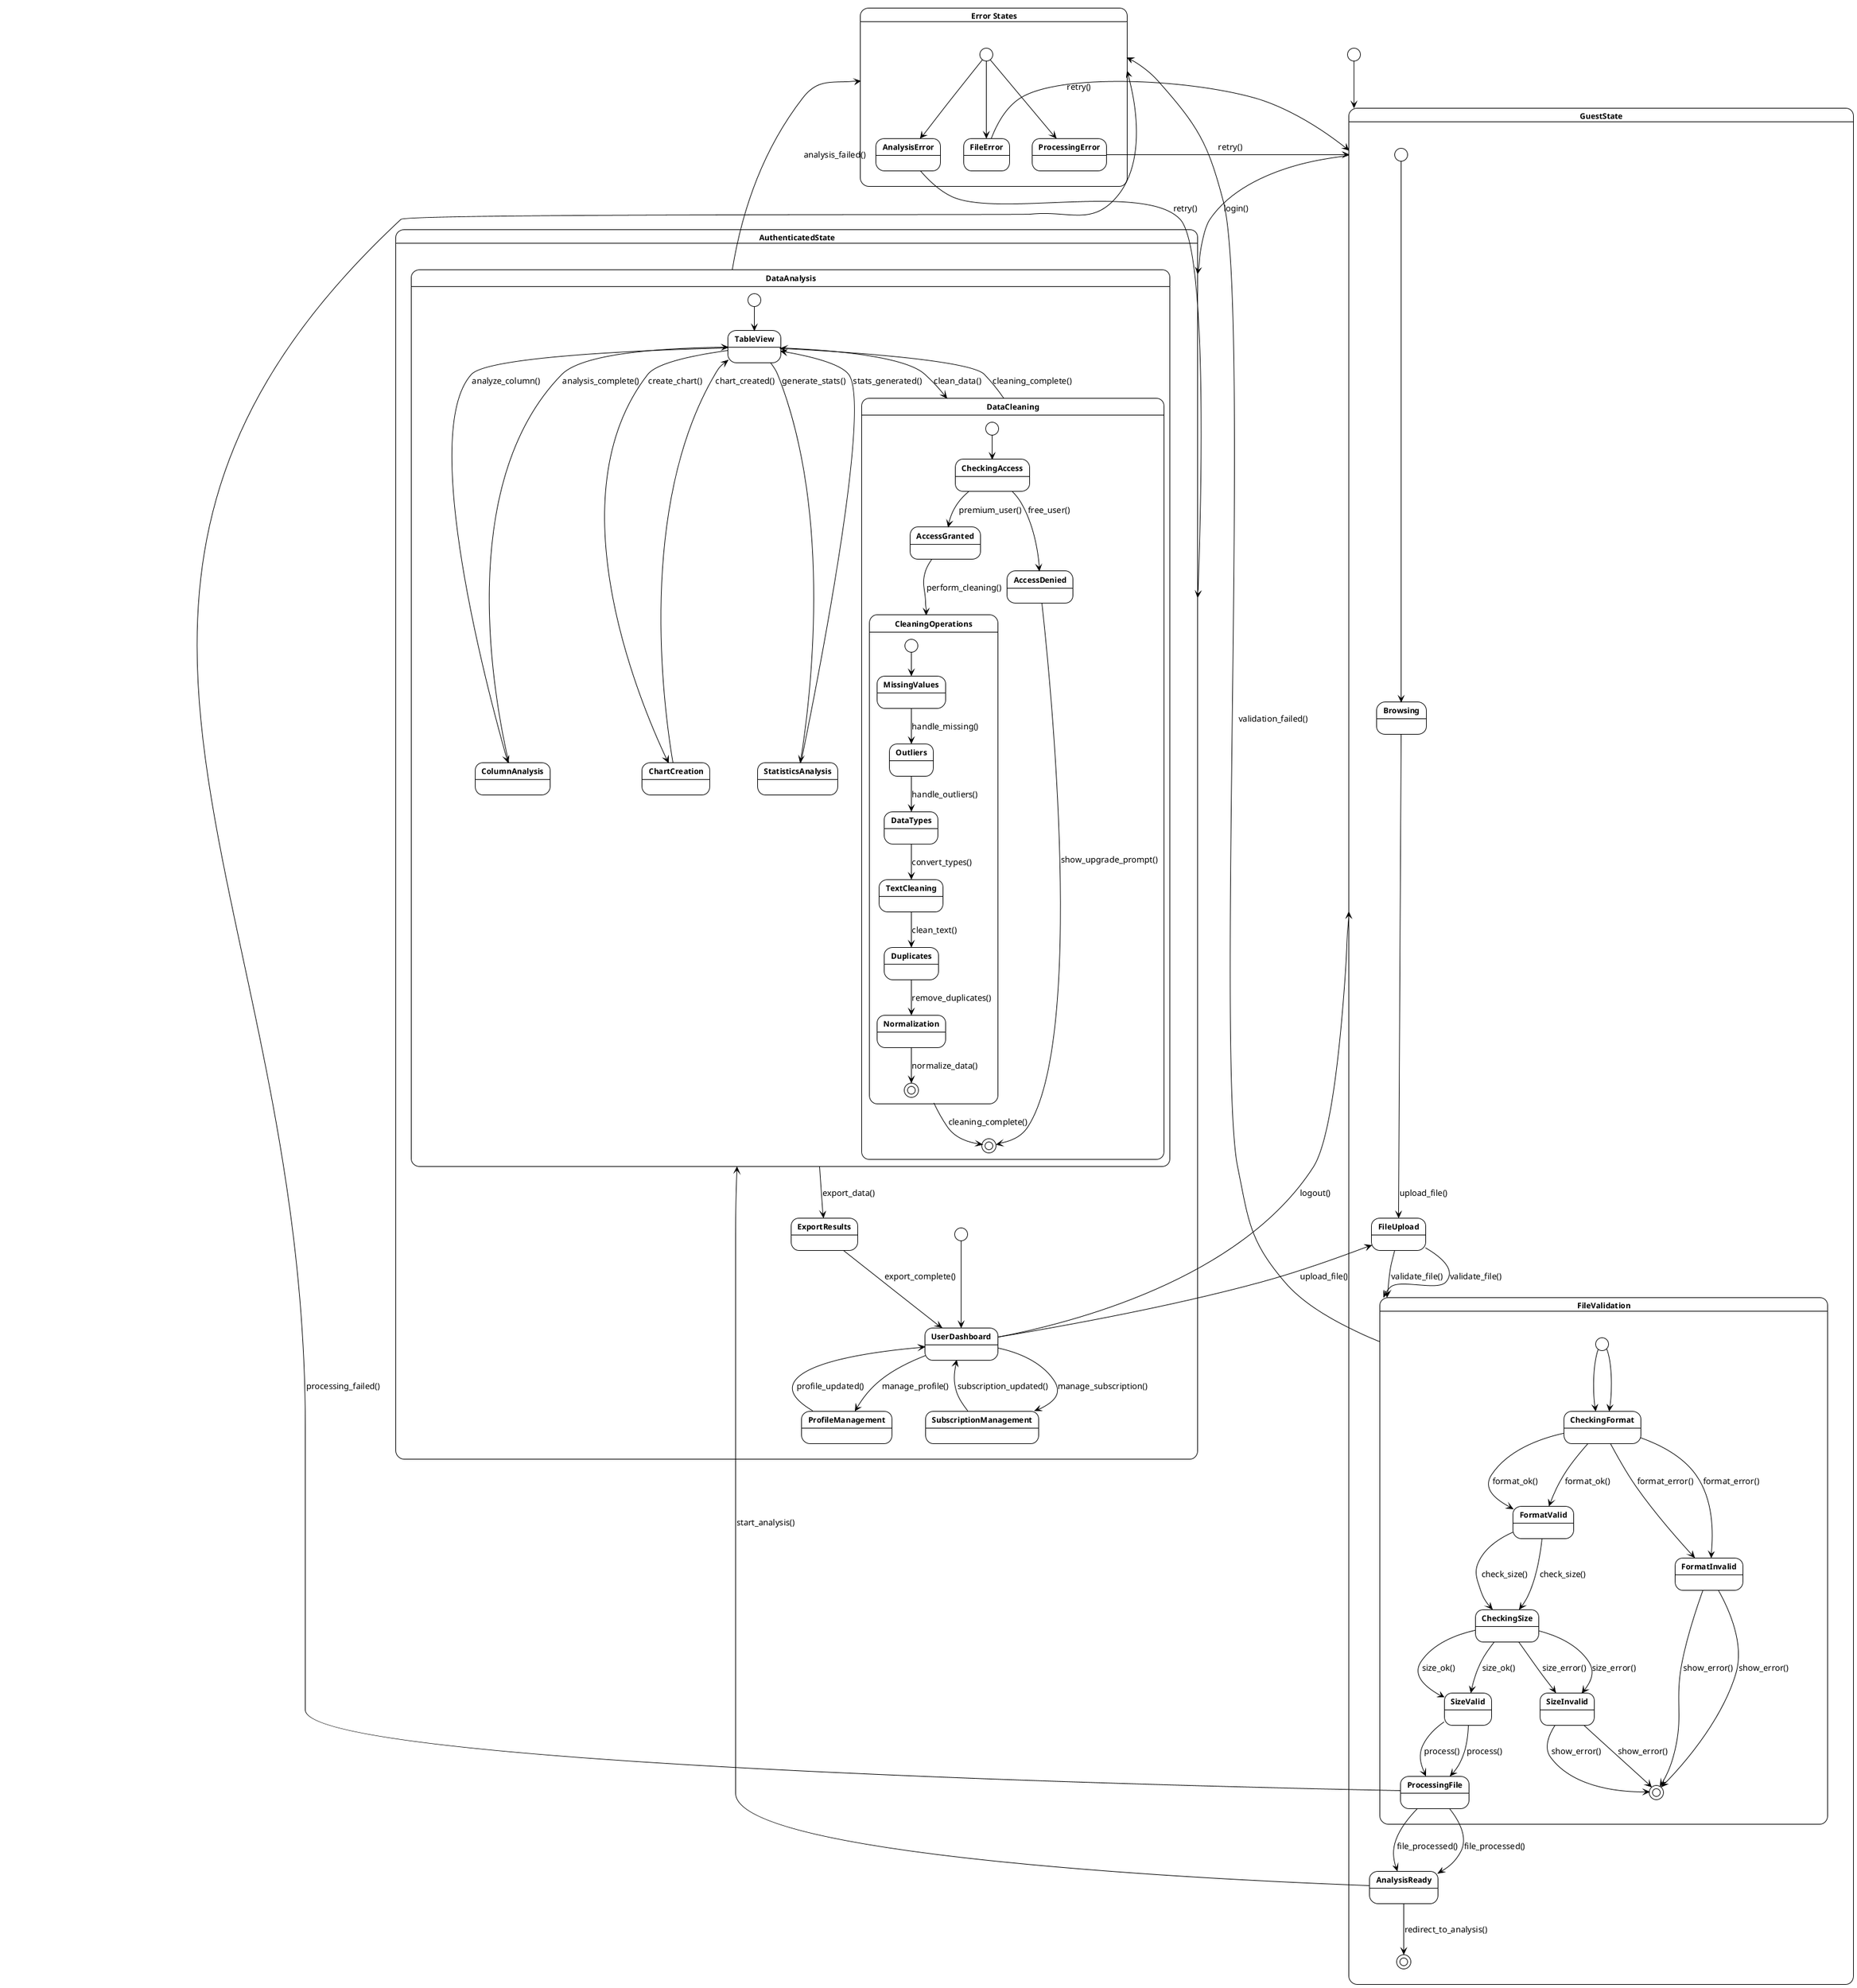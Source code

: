 @startuml Analayzee_State_Diagram

!theme plain
skinparam stateFontSize 12
skinparam stateFontStyle bold

[*] --> GuestState

state GuestState {
    [*] --> Browsing
    Browsing --> FileUpload : upload_file()
    FileUpload --> FileValidation : validate_file()
    
    state FileValidation {
        [*] --> CheckingFormat
        CheckingFormat --> FormatValid : format_ok()
        CheckingFormat --> FormatInvalid : format_error()
        FormatInvalid --> [*] : show_error()
        
        FormatValid --> CheckingSize : check_size()
        CheckingSize --> SizeValid : size_ok()
        CheckingSize --> SizeInvalid : size_error()
        SizeInvalid --> [*] : show_error()
        
        SizeValid --> ProcessingFile : process()
    }
    
    ProcessingFile --> AnalysisReady : file_processed()
    AnalysisReady --> [*] : redirect_to_analysis()
}

GuestState --> AuthenticatedState : login()

state AuthenticatedState {
    [*] --> UserDashboard
    
    UserDashboard --> ProfileManagement : manage_profile()
    UserDashboard --> SubscriptionManagement : manage_subscription()
    UserDashboard --> FileUpload : upload_file()
    
    ProfileManagement --> UserDashboard : profile_updated()
    SubscriptionManagement --> UserDashboard : subscription_updated()
    
    FileUpload --> FileValidation : validate_file()
    
    state FileValidation {
        [*] --> CheckingFormat
        CheckingFormat --> FormatValid : format_ok()
        CheckingFormat --> FormatInvalid : format_error()
        FormatInvalid --> [*] : show_error()
        
        FormatValid --> CheckingSize : check_size()
        CheckingSize --> SizeValid : size_ok()
        CheckingSize --> SizeInvalid : size_error()
        SizeInvalid --> [*] : show_error()
        
        SizeValid --> ProcessingFile : process()
    }
    
    ProcessingFile --> AnalysisReady : file_processed()
    AnalysisReady --> DataAnalysis : start_analysis()
    
    state DataAnalysis {
        [*] --> TableView
        
        TableView --> ColumnAnalysis : analyze_column()
        TableView --> ChartCreation : create_chart()
        TableView --> StatisticsAnalysis : generate_stats()
        TableView --> DataCleaning : clean_data()
        
        ColumnAnalysis --> TableView : analysis_complete()
        ChartCreation --> TableView : chart_created()
        StatisticsAnalysis --> TableView : stats_generated()
        
        state DataCleaning {
            [*] --> CheckingAccess
            CheckingAccess --> AccessGranted : premium_user()
            CheckingAccess --> AccessDenied : free_user()
            
            AccessDenied --> [*] : show_upgrade_prompt()
            
            AccessGranted --> CleaningOperations : perform_cleaning()
            
            state CleaningOperations {
                [*] --> MissingValues
                MissingValues --> Outliers : handle_missing()
                Outliers --> DataTypes : handle_outliers()
                DataTypes --> TextCleaning : convert_types()
                TextCleaning --> Duplicates : clean_text()
                Duplicates --> Normalization : remove_duplicates()
                Normalization --> [*] : normalize_data()
            }
            
            CleaningOperations --> [*] : cleaning_complete()
        }
        
        DataCleaning --> TableView : cleaning_complete()
    }
    
    DataAnalysis --> ExportResults : export_data()
    ExportResults --> UserDashboard : export_complete()
    
    UserDashboard --> GuestState : logout()
}

state "Error States" as ErrorStates {
    [*] --> FileError
    [*] --> ProcessingError
    [*] --> AnalysisError
    
    FileError --> GuestState : retry()
    ProcessingError --> GuestState : retry()
    AnalysisError --> AuthenticatedState : retry()
}

' Transitions to error states
FileValidation --> ErrorStates : validation_failed()
ProcessingFile --> ErrorStates : processing_failed()
DataAnalysis --> ErrorStates : analysis_failed()

@enduml 